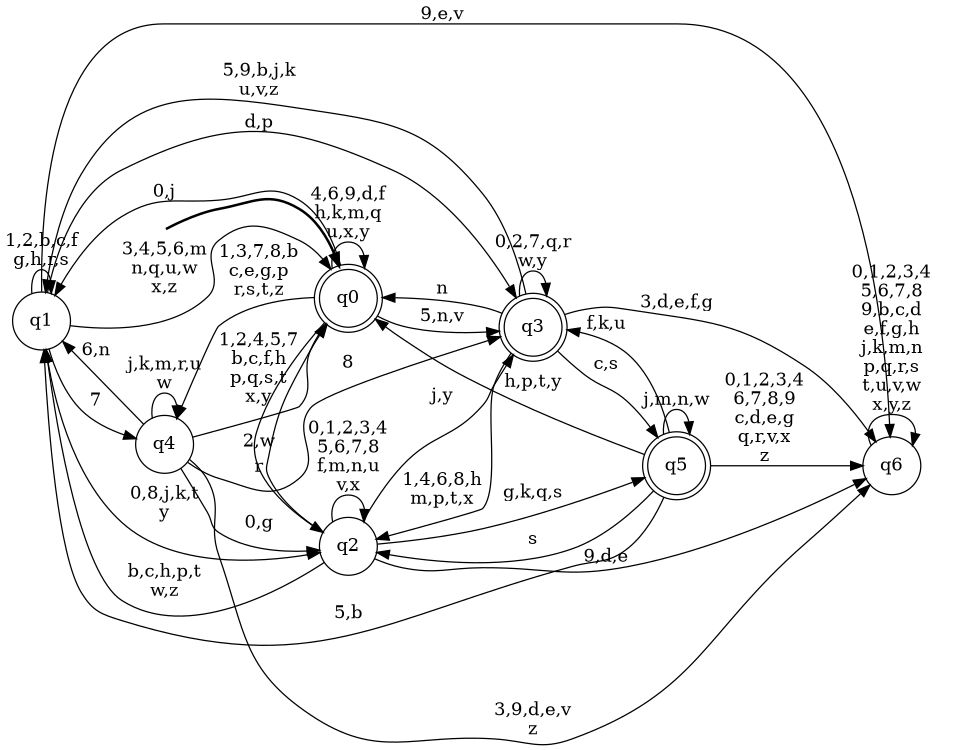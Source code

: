 digraph BlueStar {
__start0 [style = invis, shape = none, label = "", width = 0, height = 0];

rankdir=LR;
size="8,5";

s0 [style="rounded,filled", color="black", fillcolor="white" shape="doublecircle", label="q0"];
s1 [style="filled", color="black", fillcolor="white" shape="circle", label="q1"];
s2 [style="filled", color="black", fillcolor="white" shape="circle", label="q2"];
s3 [style="rounded,filled", color="black", fillcolor="white" shape="doublecircle", label="q3"];
s4 [style="filled", color="black", fillcolor="white" shape="circle", label="q4"];
s5 [style="rounded,filled", color="black", fillcolor="white" shape="doublecircle", label="q5"];
s6 [style="filled", color="black", fillcolor="white" shape="circle", label="q6"];
subgraph cluster_main { 
	graph [pad=".75", ranksep="0.15", nodesep="0.15"];
	 style=invis; 
	__start0 -> s0 [penwidth=2];
}
s0 -> s0 [label="4,6,9,d,f\nh,k,m,q\nu,x,y"];
s0 -> s1 [label="0,j"];
s0 -> s2 [label="2,w"];
s0 -> s3 [label="5,n,v"];
s0 -> s4 [label="1,3,7,8,b\nc,e,g,p\nr,s,t,z"];
s1 -> s0 [label="3,4,5,6,m\nn,q,u,w\nx,z"];
s1 -> s1 [label="1,2,b,c,f\ng,h,r,s"];
s1 -> s2 [label="0,8,j,k,t\ny"];
s1 -> s3 [label="d,p"];
s1 -> s4 [label="7"];
s1 -> s6 [label="9,e,v"];
s2 -> s0 [label="r"];
s2 -> s1 [label="b,c,h,p,t\nw,z"];
s2 -> s2 [label="0,1,2,3,4\n5,6,7,8\nf,m,n,u\nv,x"];
s2 -> s3 [label="j,y"];
s2 -> s5 [label="g,k,q,s"];
s2 -> s6 [label="9,d,e"];
s3 -> s0 [label="n"];
s3 -> s1 [label="5,9,b,j,k\nu,v,z"];
s3 -> s2 [label="1,4,6,8,h\nm,p,t,x"];
s3 -> s3 [label="0,2,7,q,r\nw,y"];
s3 -> s5 [label="c,s"];
s3 -> s6 [label="3,d,e,f,g"];
s4 -> s0 [label="1,2,4,5,7\nb,c,f,h\np,q,s,t\nx,y"];
s4 -> s1 [label="6,n"];
s4 -> s2 [label="0,g"];
s4 -> s3 [label="8"];
s4 -> s4 [label="j,k,m,r,u\nw"];
s4 -> s6 [label="3,9,d,e,v\nz"];
s5 -> s0 [label="h,p,t,y"];
s5 -> s1 [label="5,b"];
s5 -> s2 [label="s"];
s5 -> s3 [label="f,k,u"];
s5 -> s5 [label="j,m,n,w"];
s5 -> s6 [label="0,1,2,3,4\n6,7,8,9\nc,d,e,g\nq,r,v,x\nz"];
s6 -> s6 [label="0,1,2,3,4\n5,6,7,8\n9,b,c,d\ne,f,g,h\nj,k,m,n\np,q,r,s\nt,u,v,w\nx,y,z"];

}